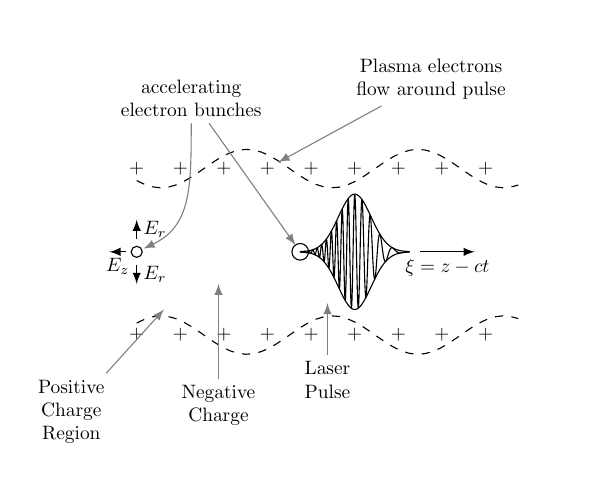 \begin{tikzpicture}[every node/.style={scale=0.7}]

\begin{axis}[
    scale only axis=false,
xmin=-4,
ymax=3.5,ymin=-3.5,
axis line style={draw=none},tick style={draw=none},ticks=none
]
\addplot [domain=1:3.0, samples=150,line join=round,line cap=round]
{+0.9*exp(-((x-2)^2)/(2*0.3^2))};
\addplot [domain=1:3.0, samples=150,line join=round,line cap=round]
{-0.9*exp(-((x-2)^2)/(2*0.3^2))};

\addplot [domain=1:3.0, samples=300,line join=round,line cap=round] {0.9*exp(-((x-2)^2)/(2*0.3^2))*cos(deg(50*(x-2)-20*(x-2)^2))};

\addplot[domain=-2:5,samples=50,dashed]{0.3*cos(2*(deg(x)-1))+1.3};
\addplot[domain=-2:5,samples=50,dashed]{-0.3*cos(2*(deg(x)-1))-1.3};

\pgfplotsinvokeforeach{-2,-1.2,...,4.6}{
    \node at(axis cs:#1,-1.3) {+};
    \node at(axis cs:#1,+1.3) {+};
}
\draw[-latex] (axis cs:3.2,0) -- node[below] {$\xi=z-ct$} (axis cs:4.2,0);
% The electron on the left
\node (elec1) at (axis cs:-2,0) {};
\draw[] (elec1) circle (2pt) ;
% The electron on the tail of the pulse
\node (elec2) at (axis cs:1,0) {};
\draw[] (elec2) circle (3pt) ;
\draw[-latex] (axis cs:-2,+0.2) -- node[right] {$E_r$}(axis cs:-2,+0.5);
\draw[-latex] (axis cs:-2,-0.2) -- node[right] {$E_r$} (axis cs:-2,-0.5);
\draw[-latex] (axis cs:-2.2,0) -- node[below] {$E_z$} (axis cs:-2.5,0);
\path (axis cs:-1,2.4) node[align=center] (T1) {accelerating\\ electron bunches};
\path (axis cs:3.4,2.7) node[align=center] (T2) {Plasma electrons\\flow around pulse};
\path (axis cs:1.5,-2) node[align=center] (T3) {Laser\\Pulse};
\path (axis cs:-0.5,-2.4) node[align=center] (T4) {Negative\\Charge};
\path (axis cs:-3.2,-2.5) node[align=center] (T5) {Positive\\Charge\\Region};
\draw[-latex,gray] (T2) -- (axis cs:0.6,1.4);
\draw[-latex,gray] (T1) -- (elec2);
\draw[-latex,gray] (T1) .. controls (axis cs:-1,1) and (axis cs:-1,0.4).. (elec1);
\draw[-latex,gray] (T3) -- (axis cs:1.5,-0.8);
\draw[-latex,gray] (T4) -- (axis cs:-0.5,-0.5);
\draw[-latex,gray] (T5) -- (axis cs:-1.5,-0.9);
\end{axis}
\end{tikzpicture}
